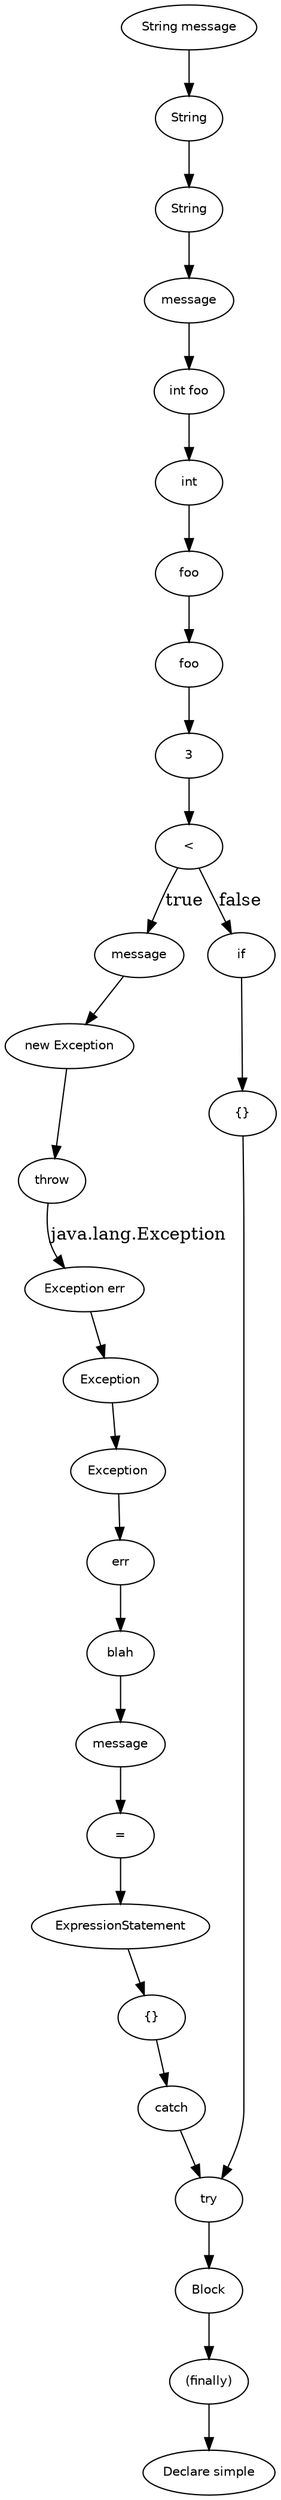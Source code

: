 digraph simple {
  30 [
    label = Block,
    fontname = Helvetica,
    fontsize = 10
  ];
  19 [
    label = blah,
    fontname = Helvetica,
    fontsize = 10
  ];
  18 [
    label = message,
    fontname = Helvetica,
    fontsize = 10
  ];
  17 [
    label = "=",
    fontname = Helvetica,
    fontsize = 10
  ];
  16 [
    label = ExpressionStatement,
    fontname = Helvetica,
    fontsize = 10
  ];
  15 [
    label = "{}",
    fontname = Helvetica,
    fontsize = 10
  ];
  14 [
    label = err,
    fontname = Helvetica,
    fontsize = 10
  ];
  13 [
    label = Exception,
    fontname = Helvetica,
    fontsize = 10
  ];
  12 [
    label = Exception,
    fontname = Helvetica,
    fontsize = 10
  ];
  11 [
    label = "Exception err",
    fontname = Helvetica,
    fontsize = 10
  ];
  10 [
    label = catch,
    fontname = Helvetica,
    fontsize = 10
  ];
  9 [
    label = try,
    fontname = Helvetica,
    fontsize = 10
  ];
  8 [
    label = foo,
    fontname = Helvetica,
    fontsize = 10
  ];
  29 [
    label = message,
    fontname = Helvetica,
    fontsize = 10
  ];
  7 [
    label = int,
    fontname = Helvetica,
    fontsize = 10
  ];
  6 [
    label = "int foo",
    fontname = Helvetica,
    fontsize = 10
  ];
  5 [
    label = message,
    fontname = Helvetica,
    fontsize = 10
  ];
  26 [
    label = "new Exception",
    fontname = Helvetica,
    fontsize = 10
  ];
  4 [
    label = String,
    fontname = Helvetica,
    fontsize = 10
  ];
  25 [
    label = throw,
    fontname = Helvetica,
    fontsize = 10
  ];
  3 [
    label = String,
    fontname = Helvetica,
    fontsize = 10
  ];
  24 [
    label = 3,
    fontname = Helvetica,
    fontsize = 10
  ];
  2 [
    label = "String message",
    fontname = Helvetica,
    fontsize = 10
  ];
  23 [
    label = foo,
    fontname = Helvetica,
    fontsize = 10
  ];
  1 [
    label = "(finally)",
    fontname = Helvetica,
    fontsize = 10
  ];
  22 [
    label = "<",
    fontname = Helvetica,
    fontsize = 10
  ];
  21 [
    label = if,
    fontname = Helvetica,
    fontsize = 10
  ];
  0 [
    label = "Declare simple",
    fontname = Helvetica,
    fontsize = 10
  ];
  20 [
    label = "{}",
    fontname = Helvetica,
    fontsize = 10
  ];
  20 -> 9 [
    label = ""
  ];
  18 -> 17 [
    label = ""
  ];
  21 -> 20 [
    label = ""
  ];
  6 -> 7 [
    label = ""
  ];
  5 -> 6 [
    label = ""
  ];
  30 -> 1 [
    label = ""
  ];
  11 -> 13 [
    label = ""
  ];
  3 -> 5 [
    label = ""
  ];
  9 -> 30 [
    label = ""
  ];
  10 -> 9 [
    label = ""
  ];
  25 -> 11 [
    label = "java.lang.Exception"
  ];
  4 -> 3 [
    label = ""
  ];
  26 -> 25 [
    label = ""
  ];
  23 -> 24 [
    label = ""
  ];
  8 -> 23 [
    label = ""
  ];
  7 -> 8 [
    label = ""
  ];
  12 -> 14 [
    label = ""
  ];
  19 -> 18 [
    label = ""
  ];
  1 -> 0 [
    label = ""
  ];
  22 -> 21 [
    label = false
  ];
  13 -> 12 [
    label = ""
  ];
  14 -> 19 [
    label = ""
  ];
  15 -> 10 [
    label = ""
  ];
  2 -> 4 [
    label = ""
  ];
  24 -> 22 [
    label = ""
  ];
  16 -> 15 [
    label = ""
  ];
  29 -> 26 [
    label = ""
  ];
  17 -> 16 [
    label = ""
  ];
  22 -> 29 [
    label = true
  ];
}
